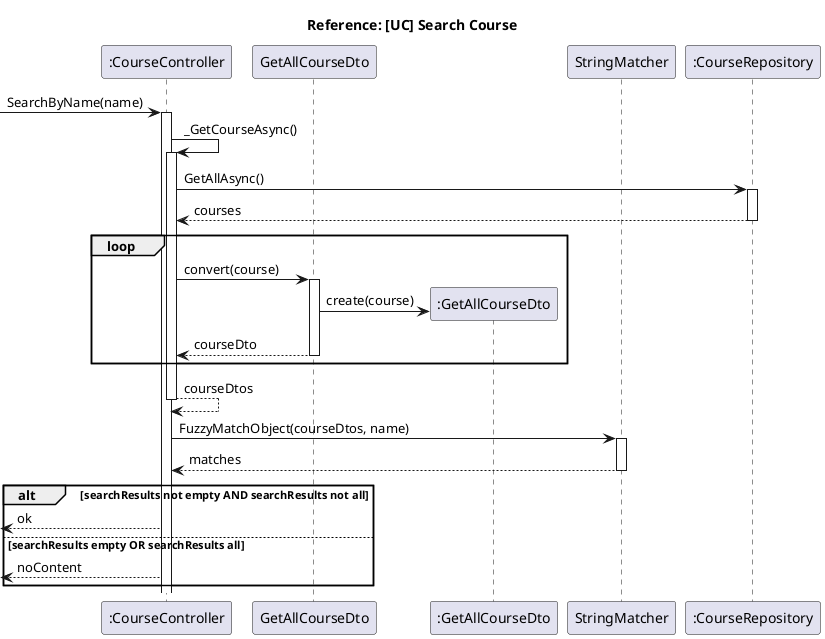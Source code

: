 @startuml Search course

title Reference: [UC] Search Course

participant ":CourseController" as controller
participant GetAllCourseDto
participant ":GetAllCourseDto" as getAllCourseDto
participant StringMatcher
participant ":CourseRepository" as repository

-> controller: SearchByName(name)
activate controller

controller -> controller: _GetCourseAsync()
activate controller

controller -> repository: GetAllAsync()
activate repository
repository --> controller: courses
deactivate repository

loop
    controller -> GetAllCourseDto: convert(course)
    activate GetAllCourseDto
    GetAllCourseDto -> getAllCourseDto **: create(course)
    GetAllCourseDto --> controller: courseDto
    deactivate GetAllCourseDto
end

controller --> controller: courseDtos
deactivate controller

controller -> StringMatcher: FuzzyMatchObject(courseDtos, name)
activate StringMatcher
StringMatcher --> controller: matches
deactivate StringMatcher

alt searchResults not empty AND searchResults not all
    ' To-ASK
    <-- controller: ok
else searchResults empty OR searchResults all
    <-- controller: noContent
end